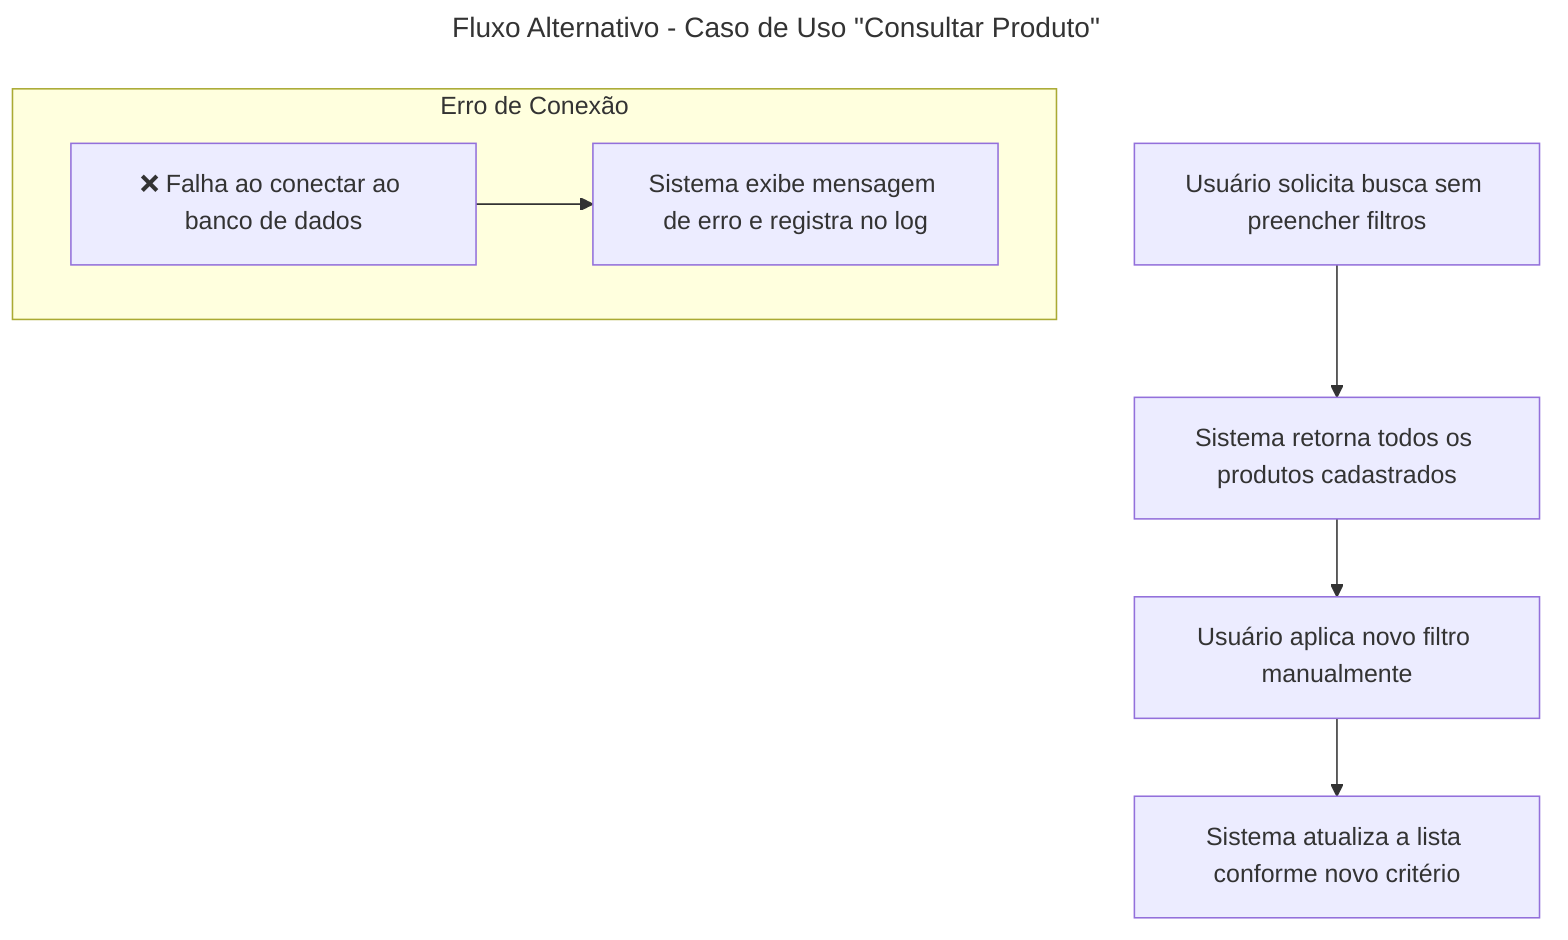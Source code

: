 ---
title: Fluxo Alternativo - Caso de Uso "Consultar Produto"
---
graph TD
    A[Usuário solicita busca sem preencher filtros]
    A --> B[Sistema retorna todos os produtos cadastrados]
    B --> C[Usuário aplica novo filtro manualmente]
    C --> D[Sistema atualiza a lista conforme novo critério]

    subgraph Erro de Conexão
        E[❌ Falha ao conectar ao banco de dados]
        E --> F[Sistema exibe mensagem de erro e registra no log]
    end